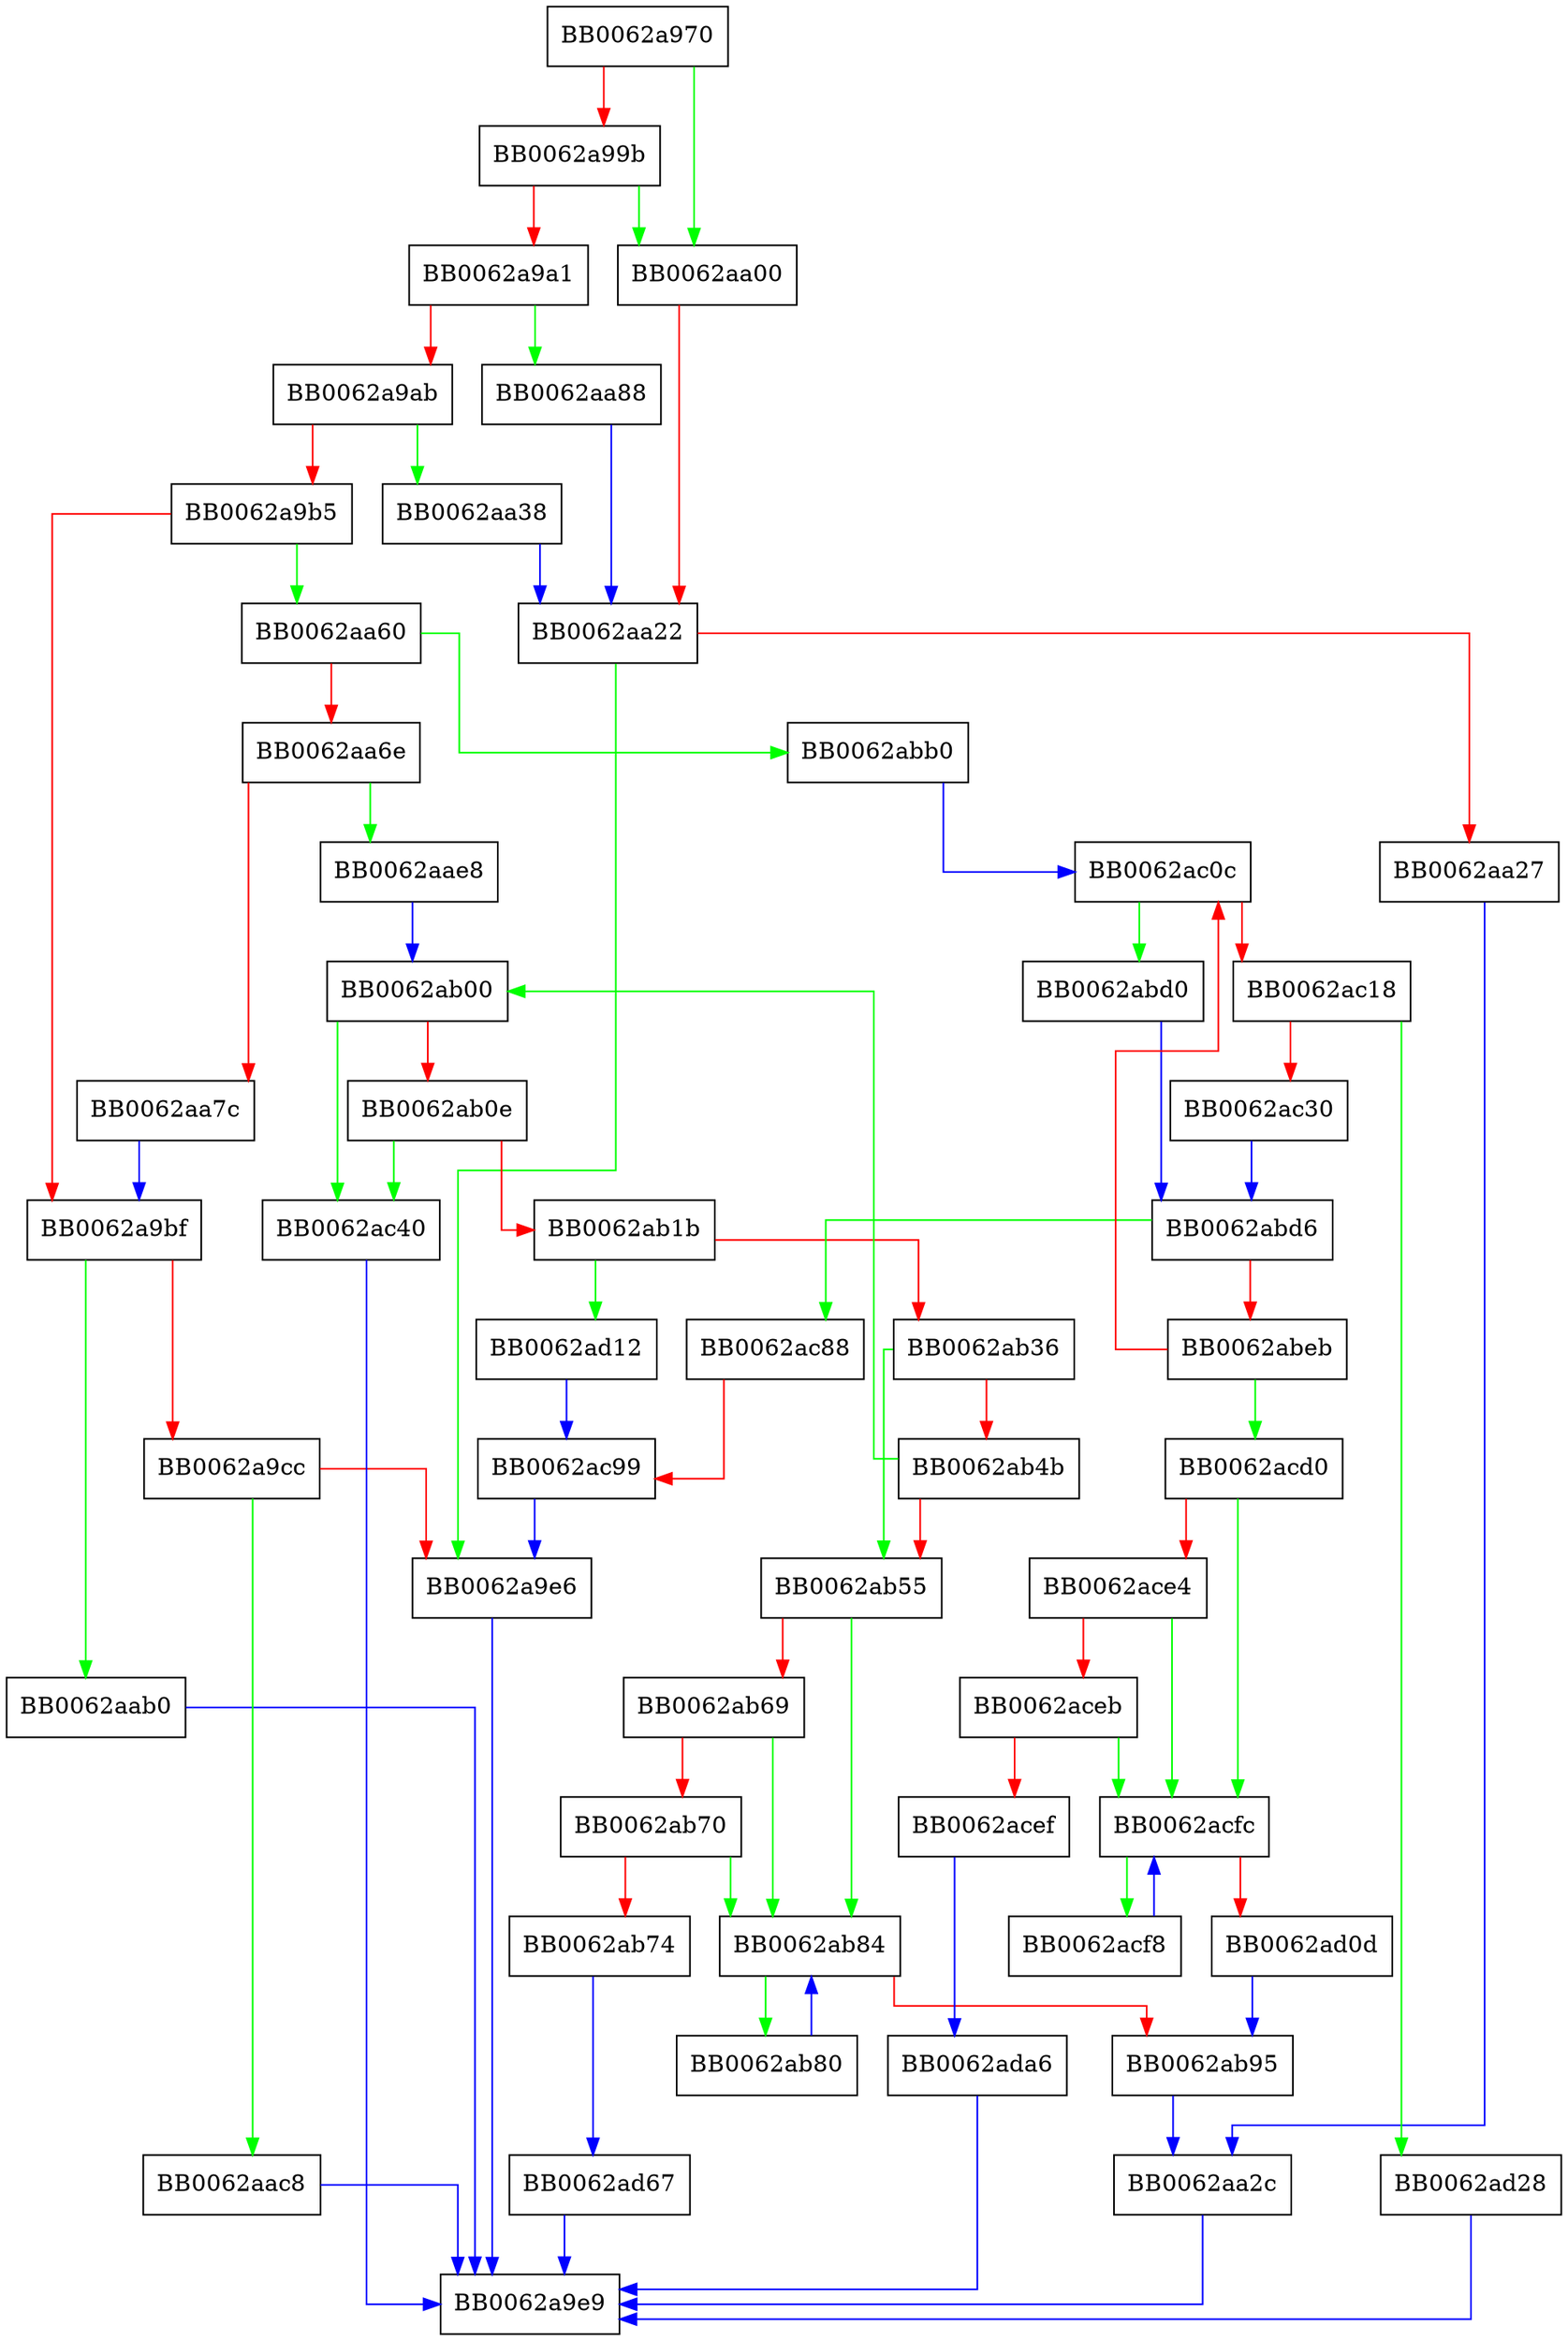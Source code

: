 digraph parse_value {
  node [shape="box"];
  graph [splines=ortho];
  BB0062a970 -> BB0062aa00 [color="green"];
  BB0062a970 -> BB0062a99b [color="red"];
  BB0062a99b -> BB0062aa00 [color="green"];
  BB0062a99b -> BB0062a9a1 [color="red"];
  BB0062a9a1 -> BB0062aa88 [color="green"];
  BB0062a9a1 -> BB0062a9ab [color="red"];
  BB0062a9ab -> BB0062aa38 [color="green"];
  BB0062a9ab -> BB0062a9b5 [color="red"];
  BB0062a9b5 -> BB0062aa60 [color="green"];
  BB0062a9b5 -> BB0062a9bf [color="red"];
  BB0062a9bf -> BB0062aab0 [color="green"];
  BB0062a9bf -> BB0062a9cc [color="red"];
  BB0062a9cc -> BB0062aac8 [color="green"];
  BB0062a9cc -> BB0062a9e6 [color="red"];
  BB0062a9e6 -> BB0062a9e9 [color="blue"];
  BB0062aa00 -> BB0062aa22 [color="red"];
  BB0062aa22 -> BB0062a9e6 [color="green"];
  BB0062aa22 -> BB0062aa27 [color="red"];
  BB0062aa27 -> BB0062aa2c [color="blue"];
  BB0062aa2c -> BB0062a9e9 [color="blue"];
  BB0062aa38 -> BB0062aa22 [color="blue"];
  BB0062aa60 -> BB0062abb0 [color="green"];
  BB0062aa60 -> BB0062aa6e [color="red"];
  BB0062aa6e -> BB0062aae8 [color="green"];
  BB0062aa6e -> BB0062aa7c [color="red"];
  BB0062aa7c -> BB0062a9bf [color="blue"];
  BB0062aa88 -> BB0062aa22 [color="blue"];
  BB0062aab0 -> BB0062a9e9 [color="blue"];
  BB0062aac8 -> BB0062a9e9 [color="blue"];
  BB0062aae8 -> BB0062ab00 [color="blue"];
  BB0062ab00 -> BB0062ac40 [color="green"];
  BB0062ab00 -> BB0062ab0e [color="red"];
  BB0062ab0e -> BB0062ac40 [color="green"];
  BB0062ab0e -> BB0062ab1b [color="red"];
  BB0062ab1b -> BB0062ad12 [color="green"];
  BB0062ab1b -> BB0062ab36 [color="red"];
  BB0062ab36 -> BB0062ab55 [color="green"];
  BB0062ab36 -> BB0062ab4b [color="red"];
  BB0062ab4b -> BB0062ab00 [color="green"];
  BB0062ab4b -> BB0062ab55 [color="red"];
  BB0062ab55 -> BB0062ab84 [color="green"];
  BB0062ab55 -> BB0062ab69 [color="red"];
  BB0062ab69 -> BB0062ab84 [color="green"];
  BB0062ab69 -> BB0062ab70 [color="red"];
  BB0062ab70 -> BB0062ab84 [color="green"];
  BB0062ab70 -> BB0062ab74 [color="red"];
  BB0062ab74 -> BB0062ad67 [color="blue"];
  BB0062ab80 -> BB0062ab84 [color="blue"];
  BB0062ab84 -> BB0062ab80 [color="green"];
  BB0062ab84 -> BB0062ab95 [color="red"];
  BB0062ab95 -> BB0062aa2c [color="blue"];
  BB0062abb0 -> BB0062ac0c [color="blue"];
  BB0062abd0 -> BB0062abd6 [color="blue"];
  BB0062abd6 -> BB0062ac88 [color="green"];
  BB0062abd6 -> BB0062abeb [color="red"];
  BB0062abeb -> BB0062acd0 [color="green"];
  BB0062abeb -> BB0062ac0c [color="red"];
  BB0062ac0c -> BB0062abd0 [color="green"];
  BB0062ac0c -> BB0062ac18 [color="red"];
  BB0062ac18 -> BB0062ad28 [color="green"];
  BB0062ac18 -> BB0062ac30 [color="red"];
  BB0062ac30 -> BB0062abd6 [color="blue"];
  BB0062ac40 -> BB0062a9e9 [color="blue"];
  BB0062ac88 -> BB0062ac99 [color="red"];
  BB0062ac99 -> BB0062a9e6 [color="blue"];
  BB0062acd0 -> BB0062acfc [color="green"];
  BB0062acd0 -> BB0062ace4 [color="red"];
  BB0062ace4 -> BB0062acfc [color="green"];
  BB0062ace4 -> BB0062aceb [color="red"];
  BB0062aceb -> BB0062acfc [color="green"];
  BB0062aceb -> BB0062acef [color="red"];
  BB0062acef -> BB0062ada6 [color="blue"];
  BB0062acf8 -> BB0062acfc [color="blue"];
  BB0062acfc -> BB0062acf8 [color="green"];
  BB0062acfc -> BB0062ad0d [color="red"];
  BB0062ad0d -> BB0062ab95 [color="blue"];
  BB0062ad12 -> BB0062ac99 [color="blue"];
  BB0062ad28 -> BB0062a9e9 [color="blue"];
  BB0062ad67 -> BB0062a9e9 [color="blue"];
  BB0062ada6 -> BB0062a9e9 [color="blue"];
}
